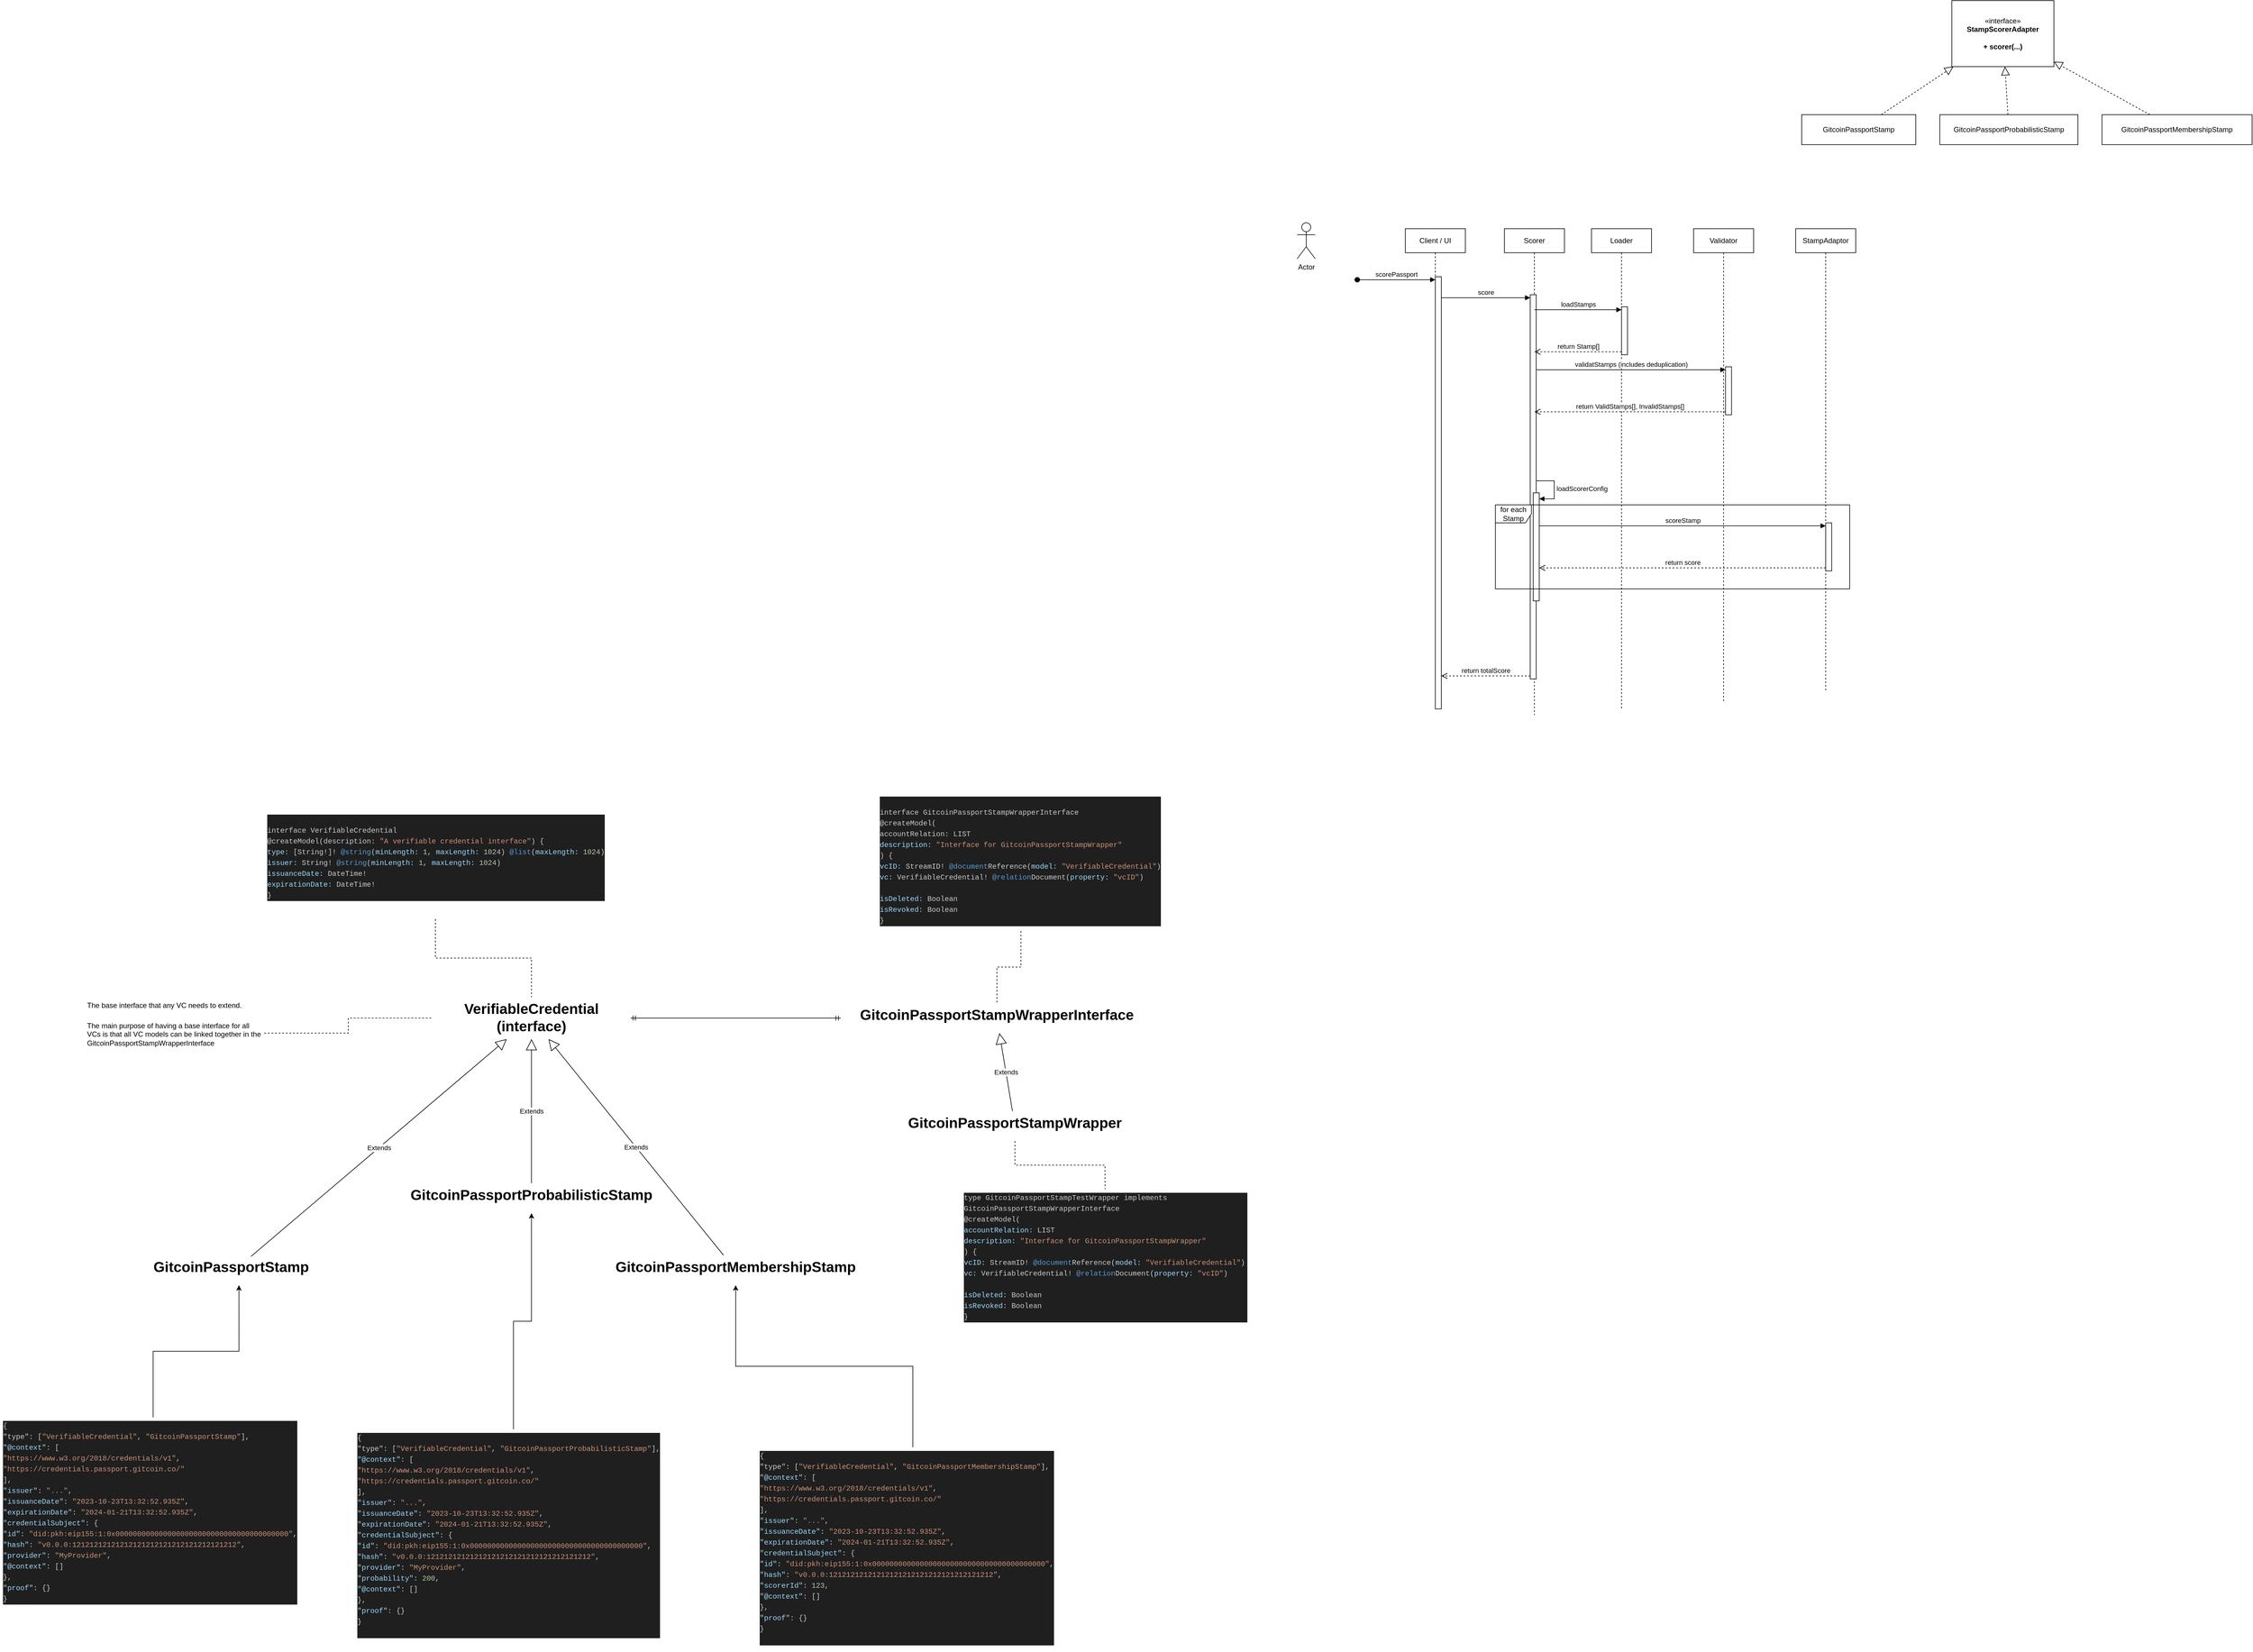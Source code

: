 <mxfile version="22.1.18" type="device">
  <diagram name="Page-1" id="BcgfTJ0X8TKIs5s7FbS6">
    <mxGraphModel dx="3593" dy="4182" grid="1" gridSize="10" guides="1" tooltips="1" connect="1" arrows="1" fold="1" page="1" pageScale="1" pageWidth="827" pageHeight="1169" math="0" shadow="0">
      <root>
        <mxCell id="0" />
        <mxCell id="1" parent="0" />
        <mxCell id="sczQXrT2d03yn4BrVYgI-1" value="&lt;h1&gt;VerifiableCredential&lt;br&gt;(interface)&lt;/h1&gt;" style="text;html=1;strokeColor=none;fillColor=none;spacing=5;spacingTop=-20;whiteSpace=wrap;overflow=hidden;rounded=0;align=center;" parent="1" vertex="1">
          <mxGeometry x="230" y="10" width="330" height="70" as="geometry" />
        </mxCell>
        <mxCell id="VoOq1-psez8wTUffjacl-1" value="&lt;h1&gt;GitcoinPassportStamp&lt;/h1&gt;" style="text;html=1;strokeColor=none;fillColor=none;spacing=5;spacingTop=-20;whiteSpace=wrap;overflow=hidden;rounded=0;align=center;" vertex="1" parent="1">
          <mxGeometry x="-270" y="440" width="330" height="50" as="geometry" />
        </mxCell>
        <mxCell id="VoOq1-psez8wTUffjacl-2" value="&lt;h1&gt;GitcoinPassportStampWrapperInterface&lt;/h1&gt;" style="text;html=1;strokeColor=none;fillColor=none;spacing=5;spacingTop=-20;whiteSpace=wrap;overflow=hidden;rounded=0;align=center;" vertex="1" parent="1">
          <mxGeometry x="910" y="20" width="520" height="50" as="geometry" />
        </mxCell>
        <mxCell id="VoOq1-psez8wTUffjacl-3" value="&lt;h1&gt;GitcoinPassportProbabilisticStamp&lt;/h1&gt;" style="text;html=1;strokeColor=none;fillColor=none;spacing=5;spacingTop=-20;whiteSpace=wrap;overflow=hidden;rounded=0;align=center;" vertex="1" parent="1">
          <mxGeometry x="120" y="320" width="550" height="50" as="geometry" />
        </mxCell>
        <mxCell id="VoOq1-psez8wTUffjacl-5" value="&lt;h1&gt;GitcoinPassportMembershipStamp&lt;/h1&gt;" style="text;html=1;strokeColor=none;fillColor=none;spacing=5;spacingTop=-20;whiteSpace=wrap;overflow=hidden;rounded=0;align=center;" vertex="1" parent="1">
          <mxGeometry x="460" y="440" width="550" height="50" as="geometry" />
        </mxCell>
        <mxCell id="VoOq1-psez8wTUffjacl-14" value="&lt;h1&gt;&lt;div style=&quot;color: rgb(204, 204, 204); background-color: rgb(31, 31, 31); font-family: Menlo, Monaco, &amp;quot;Courier New&amp;quot;, monospace; font-weight: normal; font-size: 12px; line-height: 18px;&quot;&gt;&lt;div&gt;{&lt;/div&gt;&lt;div&gt;  &quot;type&quot;: [&lt;span style=&quot;color: #ce9178;&quot;&gt;&quot;VerifiableCredential&quot;&lt;/span&gt;, &lt;span style=&quot;color: #ce9178;&quot;&gt;&quot;GitcoinPassportStamp&quot;&lt;/span&gt;],&lt;/div&gt;&lt;div&gt;  &lt;span style=&quot;color: #9cdcfe;&quot;&gt;&quot;@context&quot;&lt;/span&gt;: [&lt;/div&gt;&lt;div&gt;    &lt;span style=&quot;color: #ce9178;&quot;&gt;&quot;https://www.w3.org/2018/credentials/v1&quot;&lt;/span&gt;,&lt;/div&gt;&lt;div&gt;    &lt;span style=&quot;color: #ce9178;&quot;&gt;&quot;https://credentials.passport.gitcoin.co/&quot;&lt;/span&gt;&lt;/div&gt;&lt;div&gt;  ],&lt;/div&gt;&lt;div&gt;  &lt;span style=&quot;color: #9cdcfe;&quot;&gt;&quot;issuer&quot;&lt;/span&gt;: &lt;span style=&quot;color: #ce9178;&quot;&gt;&quot;...&quot;&lt;/span&gt;,&lt;/div&gt;&lt;div&gt;  &lt;span style=&quot;color: #9cdcfe;&quot;&gt;&quot;issuanceDate&quot;&lt;/span&gt;: &lt;span style=&quot;color: #ce9178;&quot;&gt;&quot;2023-10-23T13:32:52.935Z&quot;&lt;/span&gt;,&lt;/div&gt;&lt;div&gt;  &lt;span style=&quot;color: #9cdcfe;&quot;&gt;&quot;expirationDate&quot;&lt;/span&gt;: &lt;span style=&quot;color: #ce9178;&quot;&gt;&quot;2024-01-21T13:32:52.935Z&quot;&lt;/span&gt;,&lt;/div&gt;&lt;div&gt;  &lt;span style=&quot;color: #9cdcfe;&quot;&gt;&quot;credentialSubject&quot;&lt;/span&gt;: {&lt;/div&gt;&lt;div&gt;    &lt;span style=&quot;color: #9cdcfe;&quot;&gt;&quot;id&quot;&lt;/span&gt;: &lt;span style=&quot;color: #ce9178;&quot;&gt;&quot;did:pkh:eip155:1:0x0000000000000000000000000000000000000000&quot;&lt;/span&gt;,&lt;/div&gt;&lt;div&gt;    &lt;span style=&quot;color: #9cdcfe;&quot;&gt;&quot;hash&quot;&lt;/span&gt;: &lt;span style=&quot;color: #ce9178;&quot;&gt;&quot;v0.0.0:12121212121212121212121212121212121212&quot;&lt;/span&gt;,&lt;/div&gt;&lt;div&gt;    &lt;span style=&quot;color: #9cdcfe;&quot;&gt;&quot;provider&quot;&lt;/span&gt;: &lt;span style=&quot;color: #ce9178;&quot;&gt;&quot;MyProvider&quot;&lt;/span&gt;,&lt;/div&gt;&lt;div&gt;    &lt;span style=&quot;color: #9cdcfe;&quot;&gt;&quot;@context&quot;&lt;/span&gt;: []&lt;/div&gt;&lt;div&gt;  },&lt;/div&gt;&lt;div&gt;  &lt;span style=&quot;color: #9cdcfe;&quot;&gt;&quot;proof&quot;&lt;/span&gt;: {}&lt;/div&gt;&lt;div&gt;}&lt;/div&gt;&lt;/div&gt;&lt;/h1&gt;" style="text;html=1;strokeColor=none;fillColor=none;spacing=5;spacingTop=-20;whiteSpace=wrap;overflow=hidden;rounded=0;" vertex="1" parent="1">
          <mxGeometry x="-490" y="710" width="510" height="335" as="geometry" />
        </mxCell>
        <mxCell id="VoOq1-psez8wTUffjacl-15" style="edgeStyle=orthogonalEdgeStyle;rounded=0;orthogonalLoop=1;jettySize=auto;html=1;entryX=0.539;entryY=1;entryDx=0;entryDy=0;entryPerimeter=0;" edge="1" parent="1" source="VoOq1-psez8wTUffjacl-14" target="VoOq1-psez8wTUffjacl-1">
          <mxGeometry relative="1" as="geometry" />
        </mxCell>
        <mxCell id="VoOq1-psez8wTUffjacl-17" style="edgeStyle=orthogonalEdgeStyle;rounded=0;orthogonalLoop=1;jettySize=auto;html=1;entryX=0.5;entryY=1;entryDx=0;entryDy=0;" edge="1" parent="1" source="VoOq1-psez8wTUffjacl-16" target="VoOq1-psez8wTUffjacl-3">
          <mxGeometry relative="1" as="geometry" />
        </mxCell>
        <mxCell id="VoOq1-psez8wTUffjacl-16" value="&lt;h1&gt;&lt;div style=&quot;color: rgb(204, 204, 204); background-color: rgb(31, 31, 31); font-family: Menlo, Monaco, &amp;quot;Courier New&amp;quot;, monospace; font-weight: normal; font-size: 12px; line-height: 18px;&quot;&gt;&lt;div&gt;{&lt;/div&gt;&lt;div&gt;  &quot;type&quot;: [&lt;span style=&quot;color: #ce9178;&quot;&gt;&quot;VerifiableCredential&quot;&lt;/span&gt;, &lt;span style=&quot;color: #ce9178;&quot;&gt;&quot;GitcoinPassportProbabilisticStamp&quot;&lt;/span&gt;],&lt;/div&gt;&lt;div&gt;  &lt;span style=&quot;color: #9cdcfe;&quot;&gt;&quot;@context&quot;&lt;/span&gt;: [&lt;/div&gt;&lt;div&gt;    &lt;span style=&quot;color: #ce9178;&quot;&gt;&quot;https://www.w3.org/2018/credentials/v1&quot;&lt;/span&gt;,&lt;/div&gt;&lt;div&gt;    &lt;span style=&quot;color: #ce9178;&quot;&gt;&quot;https://credentials.passport.gitcoin.co/&quot;&lt;/span&gt;&lt;/div&gt;&lt;div&gt;  ],&lt;/div&gt;&lt;div&gt;  &lt;span style=&quot;color: #9cdcfe;&quot;&gt;&quot;issuer&quot;&lt;/span&gt;: &lt;span style=&quot;color: #ce9178;&quot;&gt;&quot;...&quot;&lt;/span&gt;,&lt;/div&gt;&lt;div&gt;  &lt;span style=&quot;color: #9cdcfe;&quot;&gt;&quot;issuanceDate&quot;&lt;/span&gt;: &lt;span style=&quot;color: #ce9178;&quot;&gt;&quot;2023-10-23T13:32:52.935Z&quot;&lt;/span&gt;,&lt;/div&gt;&lt;div&gt;  &lt;span style=&quot;color: #9cdcfe;&quot;&gt;&quot;expirationDate&quot;&lt;/span&gt;: &lt;span style=&quot;color: #ce9178;&quot;&gt;&quot;2024-01-21T13:32:52.935Z&quot;&lt;/span&gt;,&lt;/div&gt;&lt;div&gt;  &lt;span style=&quot;color: #9cdcfe;&quot;&gt;&quot;credentialSubject&quot;&lt;/span&gt;: {&lt;/div&gt;&lt;div&gt;    &lt;span style=&quot;color: #9cdcfe;&quot;&gt;&quot;id&quot;&lt;/span&gt;: &lt;span style=&quot;color: #ce9178;&quot;&gt;&quot;did:pkh:eip155:1:0x0000000000000000000000000000000000000000&quot;&lt;/span&gt;,&lt;/div&gt;&lt;div&gt;    &lt;span style=&quot;color: #9cdcfe;&quot;&gt;&quot;hash&quot;&lt;/span&gt;: &lt;span style=&quot;color: #ce9178;&quot;&gt;&quot;v0.0.0:12121212121212121212121212121212121212&quot;&lt;/span&gt;,&lt;/div&gt;&lt;div&gt;    &lt;span style=&quot;color: #9cdcfe;&quot;&gt;&quot;provider&quot;&lt;/span&gt;: &lt;span style=&quot;color: #ce9178;&quot;&gt;&quot;MyProvider&quot;&lt;/span&gt;,&lt;/div&gt;&lt;div&gt;    &lt;span style=&quot;color: #9cdcfe;&quot;&gt;&quot;probability&quot;&lt;/span&gt;: &lt;span style=&quot;color: #b5cea8;&quot;&gt;200&lt;/span&gt;,&lt;/div&gt;&lt;div&gt;    &lt;span style=&quot;color: #9cdcfe;&quot;&gt;&quot;@context&quot;&lt;/span&gt;: []&lt;/div&gt;&lt;div&gt;  },&lt;/div&gt;&lt;div&gt;  &lt;span style=&quot;color: #9cdcfe;&quot;&gt;&quot;proof&quot;&lt;/span&gt;: {}&lt;/div&gt;&lt;div&gt;}&lt;/div&gt;&lt;br&gt;&lt;/div&gt;&lt;/h1&gt;" style="text;html=1;strokeColor=none;fillColor=none;spacing=5;spacingTop=-20;whiteSpace=wrap;overflow=hidden;rounded=0;" vertex="1" parent="1">
          <mxGeometry x="100" y="730" width="530" height="370" as="geometry" />
        </mxCell>
        <mxCell id="VoOq1-psez8wTUffjacl-19" style="edgeStyle=orthogonalEdgeStyle;rounded=0;orthogonalLoop=1;jettySize=auto;html=1;" edge="1" parent="1" source="VoOq1-psez8wTUffjacl-18" target="VoOq1-psez8wTUffjacl-5">
          <mxGeometry relative="1" as="geometry" />
        </mxCell>
        <mxCell id="VoOq1-psez8wTUffjacl-18" value="&lt;h1&gt;&lt;div style=&quot;color: rgb(204, 204, 204); background-color: rgb(31, 31, 31); font-family: Menlo, Monaco, &amp;quot;Courier New&amp;quot;, monospace; font-weight: normal; font-size: 12px; line-height: 18px;&quot;&gt;&lt;div&gt;{&lt;/div&gt;&lt;div&gt;  &quot;type&quot;: [&lt;span style=&quot;color: #ce9178;&quot;&gt;&quot;VerifiableCredential&quot;&lt;/span&gt;, &lt;span style=&quot;color: #ce9178;&quot;&gt;&quot;GitcoinPassportMembershipStamp&quot;&lt;/span&gt;],&lt;/div&gt;&lt;div&gt;  &lt;span style=&quot;color: #9cdcfe;&quot;&gt;&quot;@context&quot;&lt;/span&gt;: [&lt;/div&gt;&lt;div&gt;    &lt;span style=&quot;color: #ce9178;&quot;&gt;&quot;https://www.w3.org/2018/credentials/v1&quot;&lt;/span&gt;,&lt;/div&gt;&lt;div&gt;    &lt;span style=&quot;color: #ce9178;&quot;&gt;&quot;https://credentials.passport.gitcoin.co/&quot;&lt;/span&gt;&lt;/div&gt;&lt;div&gt;  ],&lt;/div&gt;&lt;div&gt;  &lt;span style=&quot;color: #9cdcfe;&quot;&gt;&quot;issuer&quot;&lt;/span&gt;: &lt;span style=&quot;color: #ce9178;&quot;&gt;&quot;...&quot;&lt;/span&gt;,&lt;/div&gt;&lt;div&gt;  &lt;span style=&quot;color: #9cdcfe;&quot;&gt;&quot;issuanceDate&quot;&lt;/span&gt;: &lt;span style=&quot;color: #ce9178;&quot;&gt;&quot;2023-10-23T13:32:52.935Z&quot;&lt;/span&gt;,&lt;/div&gt;&lt;div&gt;  &lt;span style=&quot;color: #9cdcfe;&quot;&gt;&quot;expirationDate&quot;&lt;/span&gt;: &lt;span style=&quot;color: #ce9178;&quot;&gt;&quot;2024-01-21T13:32:52.935Z&quot;&lt;/span&gt;,&lt;/div&gt;&lt;div&gt;  &lt;span style=&quot;color: #9cdcfe;&quot;&gt;&quot;credentialSubject&quot;&lt;/span&gt;: {&lt;/div&gt;&lt;div&gt;    &lt;span style=&quot;color: #9cdcfe;&quot;&gt;&quot;id&quot;&lt;/span&gt;: &lt;span style=&quot;color: #ce9178;&quot;&gt;&quot;did:pkh:eip155:1:0x0000000000000000000000000000000000000000&quot;&lt;/span&gt;,&lt;/div&gt;&lt;div&gt;    &lt;span style=&quot;color: #9cdcfe;&quot;&gt;&quot;hash&quot;&lt;/span&gt;: &lt;span style=&quot;color: #ce9178;&quot;&gt;&quot;v0.0.0:12121212121212121212121212121212121212&quot;&lt;/span&gt;,&lt;/div&gt;&lt;div&gt;    &lt;span style=&quot;color: #9cdcfe;&quot;&gt;&quot;scorerId&quot;&lt;/span&gt;: &lt;span style=&quot;color: #b5cea8;&quot;&gt;123&lt;/span&gt;,&lt;/div&gt;&lt;div&gt;    &lt;span style=&quot;color: #9cdcfe;&quot;&gt;&quot;@context&quot;&lt;/span&gt;: []&lt;/div&gt;&lt;div&gt;  },&lt;/div&gt;&lt;div&gt;  &lt;span style=&quot;color: #9cdcfe;&quot;&gt;&quot;proof&quot;&lt;/span&gt;: {}&lt;/div&gt;&lt;div&gt;}&lt;/div&gt;&lt;br&gt;&lt;/div&gt;&lt;/h1&gt;" style="text;html=1;strokeColor=none;fillColor=none;spacing=5;spacingTop=-20;whiteSpace=wrap;overflow=hidden;rounded=0;" vertex="1" parent="1">
          <mxGeometry x="770" y="760" width="520" height="340" as="geometry" />
        </mxCell>
        <mxCell id="VoOq1-psez8wTUffjacl-21" style="edgeStyle=orthogonalEdgeStyle;rounded=0;orthogonalLoop=1;jettySize=auto;html=1;endArrow=none;endFill=0;dashed=1;" edge="1" parent="1" source="VoOq1-psez8wTUffjacl-20" target="sczQXrT2d03yn4BrVYgI-1">
          <mxGeometry relative="1" as="geometry" />
        </mxCell>
        <mxCell id="VoOq1-psez8wTUffjacl-20" value="&lt;h1&gt;&lt;span style=&quot;background-color: initial; font-size: 12px; font-weight: normal;&quot;&gt;The base interface that any VC needs to extend.&lt;/span&gt;&lt;br&gt;&lt;/h1&gt;&lt;div&gt;&lt;span style=&quot;background-color: initial; font-size: 12px; font-weight: normal;&quot;&gt;The main purpose of having a base interface for all VCs is that all VC models can be linked together in the GitcoinPassportStampWrapperInterface&lt;/span&gt;&lt;/div&gt;" style="text;html=1;strokeColor=none;fillColor=none;spacing=5;spacingTop=-20;whiteSpace=wrap;overflow=hidden;rounded=0;" vertex="1" parent="1">
          <mxGeometry x="-350" width="300" height="140" as="geometry" />
        </mxCell>
        <mxCell id="VoOq1-psez8wTUffjacl-23" style="edgeStyle=orthogonalEdgeStyle;rounded=0;orthogonalLoop=1;jettySize=auto;html=1;endArrow=none;endFill=0;dashed=1;" edge="1" parent="1" source="VoOq1-psez8wTUffjacl-22" target="sczQXrT2d03yn4BrVYgI-1">
          <mxGeometry relative="1" as="geometry" />
        </mxCell>
        <mxCell id="VoOq1-psez8wTUffjacl-22" value="&lt;h1&gt;&lt;div style=&quot;color: rgb(204, 204, 204); background-color: rgb(31, 31, 31); font-family: Menlo, Monaco, &amp;quot;Courier New&amp;quot;, monospace; font-weight: normal; font-size: 12px; line-height: 18px;&quot;&gt;&lt;br&gt;&lt;div&gt;interface VerifiableCredential&lt;/div&gt;&lt;div&gt;  @createModel(description: &lt;span style=&quot;color: #ce9178;&quot;&gt;&quot;A verifiable credential interface&quot;&lt;/span&gt;) {&lt;/div&gt;&lt;div&gt;  &lt;span style=&quot;color: #9cdcfe;&quot;&gt;type:&lt;/span&gt; [String!]! &lt;span style=&quot;color: #569cd6;&quot;&gt;@string&lt;/span&gt;(&lt;span style=&quot;color: #9cdcfe;&quot;&gt;minLength:&lt;/span&gt; &lt;span style=&quot;color: #b5cea8;&quot;&gt;1&lt;/span&gt;, &lt;span style=&quot;color: #9cdcfe;&quot;&gt;maxLength:&lt;/span&gt; &lt;span style=&quot;color: #b5cea8;&quot;&gt;1024&lt;/span&gt;) &lt;span style=&quot;color: #569cd6;&quot;&gt;@list&lt;/span&gt;(&lt;span style=&quot;color: #9cdcfe;&quot;&gt;maxLength:&lt;/span&gt; &lt;span style=&quot;color: #b5cea8;&quot;&gt;1024&lt;/span&gt;)&lt;/div&gt;&lt;div&gt;  &lt;span style=&quot;color: #9cdcfe;&quot;&gt;issuer:&lt;/span&gt; String! &lt;span style=&quot;color: #569cd6;&quot;&gt;@string&lt;/span&gt;(&lt;span style=&quot;color: #9cdcfe;&quot;&gt;minLength:&lt;/span&gt; &lt;span style=&quot;color: #b5cea8;&quot;&gt;1&lt;/span&gt;, &lt;span style=&quot;color: #9cdcfe;&quot;&gt;maxLength:&lt;/span&gt; &lt;span style=&quot;color: #b5cea8;&quot;&gt;1024&lt;/span&gt;)&lt;/div&gt;&lt;div&gt;  &lt;span style=&quot;color: #9cdcfe;&quot;&gt;issuanceDate:&lt;/span&gt; DateTime!&lt;/div&gt;&lt;div&gt;  &lt;span style=&quot;color: #9cdcfe;&quot;&gt;expirationDate:&lt;/span&gt; DateTime!&lt;/div&gt;&lt;div&gt;}&lt;/div&gt;&lt;/div&gt;&lt;/h1&gt;" style="text;html=1;strokeColor=none;fillColor=none;spacing=5;spacingTop=-20;whiteSpace=wrap;overflow=hidden;rounded=0;" vertex="1" parent="1">
          <mxGeometry x="-50" y="-300" width="570" height="180" as="geometry" />
        </mxCell>
        <mxCell id="VoOq1-psez8wTUffjacl-24" value="" style="edgeStyle=entityRelationEdgeStyle;fontSize=12;html=1;endArrow=ERmandOne;startArrow=ERmandOne;rounded=0;" edge="1" parent="1" source="sczQXrT2d03yn4BrVYgI-1" target="VoOq1-psez8wTUffjacl-2">
          <mxGeometry width="100" height="100" relative="1" as="geometry">
            <mxPoint x="660" y="-10" as="sourcePoint" />
            <mxPoint x="760" y="-110" as="targetPoint" />
          </mxGeometry>
        </mxCell>
        <mxCell id="VoOq1-psez8wTUffjacl-25" value="Extends" style="endArrow=block;endSize=16;endFill=0;html=1;rounded=0;entryX=0.5;entryY=1;entryDx=0;entryDy=0;" edge="1" parent="1" source="VoOq1-psez8wTUffjacl-3" target="sczQXrT2d03yn4BrVYgI-1">
          <mxGeometry width="160" relative="1" as="geometry">
            <mxPoint x="40" y="270" as="sourcePoint" />
            <mxPoint x="200" y="270" as="targetPoint" />
          </mxGeometry>
        </mxCell>
        <mxCell id="VoOq1-psez8wTUffjacl-26" value="Extends" style="endArrow=block;endSize=16;endFill=0;html=1;rounded=0;" edge="1" parent="1" source="VoOq1-psez8wTUffjacl-5" target="sczQXrT2d03yn4BrVYgI-1">
          <mxGeometry width="160" relative="1" as="geometry">
            <mxPoint x="405" y="330" as="sourcePoint" />
            <mxPoint x="405" y="90" as="targetPoint" />
          </mxGeometry>
        </mxCell>
        <mxCell id="VoOq1-psez8wTUffjacl-27" value="Extends" style="endArrow=block;endSize=16;endFill=0;html=1;rounded=0;exitX=0.6;exitY=0.04;exitDx=0;exitDy=0;exitPerimeter=0;" edge="1" parent="1" source="VoOq1-psez8wTUffjacl-1" target="sczQXrT2d03yn4BrVYgI-1">
          <mxGeometry width="160" relative="1" as="geometry">
            <mxPoint x="725" y="450" as="sourcePoint" />
            <mxPoint x="433" y="90" as="targetPoint" />
          </mxGeometry>
        </mxCell>
        <mxCell id="VoOq1-psez8wTUffjacl-28" value="&lt;h1&gt;&lt;div style=&quot;color: rgb(204, 204, 204); background-color: rgb(31, 31, 31); font-family: Menlo, Monaco, &amp;quot;Courier New&amp;quot;, monospace; font-weight: normal; font-size: 12px; line-height: 18px;&quot;&gt;&lt;br&gt;&lt;div&gt;interface GitcoinPassportStampWrapperInterface&lt;/div&gt;&lt;div&gt;  @createModel(&lt;/div&gt;&lt;div&gt;    accountRelation: LIST&lt;/div&gt;&lt;div&gt;    &lt;span style=&quot;color: #9cdcfe;&quot;&gt;description:&lt;/span&gt; &lt;span style=&quot;color: #ce9178;&quot;&gt;&quot;Interface for GitcoinPassportStampWrapper&quot;&lt;/span&gt;&lt;/div&gt;&lt;div&gt;  ) {&lt;/div&gt;&lt;div&gt;  &lt;span style=&quot;color: #9cdcfe;&quot;&gt;vcID:&lt;/span&gt; StreamID! &lt;span style=&quot;color: #569cd6;&quot;&gt;@document&lt;/span&gt;Reference(&lt;span style=&quot;color: #9cdcfe;&quot;&gt;model:&lt;/span&gt; &lt;span style=&quot;color: #ce9178;&quot;&gt;&quot;VerifiableCredential&quot;&lt;/span&gt;)&lt;/div&gt;&lt;div&gt;  &lt;span style=&quot;color: #9cdcfe;&quot;&gt;vc:&lt;/span&gt; VerifiableCredential! &lt;span style=&quot;color: #569cd6;&quot;&gt;@relation&lt;/span&gt;Document(&lt;span style=&quot;color: #9cdcfe;&quot;&gt;property:&lt;/span&gt; &lt;span style=&quot;color: #ce9178;&quot;&gt;&quot;vcID&quot;&lt;/span&gt;)&lt;/div&gt;&lt;br&gt;&lt;div&gt;  &lt;span style=&quot;color: #9cdcfe;&quot;&gt;isDeleted:&lt;/span&gt; Boolean&lt;/div&gt;&lt;div&gt;  &lt;span style=&quot;color: #9cdcfe;&quot;&gt;isRevoked:&lt;/span&gt; Boolean&lt;/div&gt;&lt;div&gt;}&lt;/div&gt;&lt;/div&gt;&lt;/h1&gt;" style="text;html=1;strokeColor=none;fillColor=none;spacing=5;spacingTop=-20;whiteSpace=wrap;overflow=hidden;rounded=0;" vertex="1" parent="1">
          <mxGeometry x="970" y="-330" width="480" height="230" as="geometry" />
        </mxCell>
        <mxCell id="VoOq1-psez8wTUffjacl-29" value="Extends" style="endArrow=block;endSize=16;endFill=0;html=1;rounded=0;" edge="1" parent="1" source="VoOq1-psez8wTUffjacl-30" target="VoOq1-psez8wTUffjacl-2">
          <mxGeometry width="160" relative="1" as="geometry">
            <mxPoint x="725" y="450" as="sourcePoint" />
            <mxPoint x="433" y="90" as="targetPoint" />
          </mxGeometry>
        </mxCell>
        <mxCell id="VoOq1-psez8wTUffjacl-30" value="&lt;h1&gt;GitcoinPassportStampWrapper&lt;/h1&gt;&lt;div&gt;&lt;br&gt;&lt;/div&gt;" style="text;html=1;strokeColor=none;fillColor=none;spacing=5;spacingTop=-20;whiteSpace=wrap;overflow=hidden;rounded=0;align=center;" vertex="1" parent="1">
          <mxGeometry x="940" y="200" width="520" height="50" as="geometry" />
        </mxCell>
        <mxCell id="VoOq1-psez8wTUffjacl-31" style="edgeStyle=orthogonalEdgeStyle;rounded=0;orthogonalLoop=1;jettySize=auto;html=1;endArrow=none;endFill=0;dashed=1;" edge="1" parent="1" source="VoOq1-psez8wTUffjacl-28" target="VoOq1-psez8wTUffjacl-2">
          <mxGeometry relative="1" as="geometry">
            <mxPoint x="1241" y="-30" as="sourcePoint" />
            <mxPoint x="1401" y="100" as="targetPoint" />
          </mxGeometry>
        </mxCell>
        <mxCell id="VoOq1-psez8wTUffjacl-32" value="&lt;h1&gt;&lt;div style=&quot;color: rgb(204, 204, 204); background-color: rgb(31, 31, 31); font-family: Menlo, Monaco, &amp;quot;Courier New&amp;quot;, monospace; font-weight: normal; font-size: 12px; line-height: 18px;&quot;&gt;&lt;div style=&quot;line-height: 18px;&quot;&gt;&lt;div&gt;type GitcoinPassportStampTestWrapper implements GitcoinPassportStampWrapperInterface&lt;/div&gt;&lt;div&gt;  @createModel(&lt;/div&gt;&lt;div&gt;    &lt;span style=&quot;color: #9cdcfe;&quot;&gt;accountRelation:&lt;/span&gt; LIST&lt;/div&gt;&lt;div&gt;    &lt;span style=&quot;color: #9cdcfe;&quot;&gt;description:&lt;/span&gt; &lt;span style=&quot;color: #ce9178;&quot;&gt;&quot;Interface for GitcoinPassportStampWrapper&quot;&lt;/span&gt;&lt;/div&gt;&lt;div&gt;  ) {&lt;/div&gt;&lt;div&gt;  &lt;span style=&quot;color: #9cdcfe;&quot;&gt;vcID:&lt;/span&gt; StreamID! &lt;span style=&quot;color: #569cd6;&quot;&gt;@document&lt;/span&gt;Reference(&lt;span style=&quot;color: #9cdcfe;&quot;&gt;model:&lt;/span&gt; &lt;span style=&quot;color: #ce9178;&quot;&gt;&quot;VerifiableCredential&quot;&lt;/span&gt;)&lt;/div&gt;&lt;div&gt;  &lt;span style=&quot;color: #9cdcfe;&quot;&gt;vc:&lt;/span&gt; VerifiableCredential! &lt;span style=&quot;color: #569cd6;&quot;&gt;@relation&lt;/span&gt;Document(&lt;span style=&quot;color: #9cdcfe;&quot;&gt;property:&lt;/span&gt; &lt;span style=&quot;color: #ce9178;&quot;&gt;&quot;vcID&quot;&lt;/span&gt;)&lt;/div&gt;&lt;br&gt;&lt;div&gt;  &lt;span style=&quot;color: #9cdcfe;&quot;&gt;isDeleted:&lt;/span&gt; Boolean&lt;/div&gt;&lt;div&gt;  &lt;span style=&quot;color: #9cdcfe;&quot;&gt;isRevoked:&lt;/span&gt; Boolean&lt;/div&gt;&lt;div&gt;}&lt;/div&gt;&lt;/div&gt;&lt;/div&gt;&lt;/h1&gt;" style="text;html=1;strokeColor=none;fillColor=none;spacing=5;spacingTop=-20;whiteSpace=wrap;overflow=hidden;rounded=0;" vertex="1" parent="1">
          <mxGeometry x="1110" y="330" width="480" height="230" as="geometry" />
        </mxCell>
        <mxCell id="VoOq1-psez8wTUffjacl-33" style="edgeStyle=orthogonalEdgeStyle;rounded=0;orthogonalLoop=1;jettySize=auto;html=1;endArrow=none;endFill=0;dashed=1;" edge="1" parent="1" source="VoOq1-psez8wTUffjacl-30" target="VoOq1-psez8wTUffjacl-32">
          <mxGeometry relative="1" as="geometry">
            <mxPoint x="1220" y="-90" as="sourcePoint" />
            <mxPoint x="1180" y="30" as="targetPoint" />
          </mxGeometry>
        </mxCell>
        <mxCell id="VoOq1-psez8wTUffjacl-37" value="Actor" style="shape=umlActor;verticalLabelPosition=bottom;verticalAlign=top;html=1;" vertex="1" parent="1">
          <mxGeometry x="1670" y="-1280" width="30" height="60" as="geometry" />
        </mxCell>
        <mxCell id="VoOq1-psez8wTUffjacl-38" value="Scorer" style="shape=umlLifeline;perimeter=lifelinePerimeter;whiteSpace=wrap;html=1;container=1;dropTarget=0;collapsible=0;recursiveResize=0;outlineConnect=0;portConstraint=eastwest;newEdgeStyle={&quot;curved&quot;:0,&quot;rounded&quot;:0};" vertex="1" parent="1">
          <mxGeometry x="2015" y="-1270" width="100" height="810" as="geometry" />
        </mxCell>
        <mxCell id="VoOq1-psez8wTUffjacl-46" value="" style="html=1;points=[[0,0,0,0,5],[0,1,0,0,-5],[1,0,0,0,5],[1,1,0,0,-5]];perimeter=orthogonalPerimeter;outlineConnect=0;targetShapes=umlLifeline;portConstraint=eastwest;newEdgeStyle={&quot;curved&quot;:0,&quot;rounded&quot;:0};" vertex="1" parent="VoOq1-psez8wTUffjacl-38">
          <mxGeometry x="43" y="110" width="10" height="640" as="geometry" />
        </mxCell>
        <mxCell id="VoOq1-psez8wTUffjacl-58" value="" style="html=1;points=[[0,0,0,0,5],[0,1,0,0,-5],[1,0,0,0,5],[1,1,0,0,-5]];perimeter=orthogonalPerimeter;outlineConnect=0;targetShapes=umlLifeline;portConstraint=eastwest;newEdgeStyle={&quot;curved&quot;:0,&quot;rounded&quot;:0};" vertex="1" parent="VoOq1-psez8wTUffjacl-38">
          <mxGeometry x="48" y="440" width="10" height="180" as="geometry" />
        </mxCell>
        <mxCell id="VoOq1-psez8wTUffjacl-59" value="loadScorerConfig" style="html=1;align=left;spacingLeft=2;endArrow=block;rounded=0;edgeStyle=orthogonalEdgeStyle;curved=0;rounded=0;" edge="1" target="VoOq1-psez8wTUffjacl-58" parent="VoOq1-psez8wTUffjacl-38">
          <mxGeometry relative="1" as="geometry">
            <mxPoint x="53" y="420" as="sourcePoint" />
            <Array as="points">
              <mxPoint x="83" y="450" />
            </Array>
          </mxGeometry>
        </mxCell>
        <mxCell id="VoOq1-psez8wTUffjacl-39" value="Loader" style="shape=umlLifeline;perimeter=lifelinePerimeter;whiteSpace=wrap;html=1;container=1;dropTarget=0;collapsible=0;recursiveResize=0;outlineConnect=0;portConstraint=eastwest;newEdgeStyle={&quot;curved&quot;:0,&quot;rounded&quot;:0};" vertex="1" parent="1">
          <mxGeometry x="2160" y="-1270" width="100" height="800" as="geometry" />
        </mxCell>
        <mxCell id="VoOq1-psez8wTUffjacl-51" value="" style="html=1;points=[[0,0,0,0,5],[0,1,0,0,-5],[1,0,0,0,5],[1,1,0,0,-5]];perimeter=orthogonalPerimeter;outlineConnect=0;targetShapes=umlLifeline;portConstraint=eastwest;newEdgeStyle={&quot;curved&quot;:0,&quot;rounded&quot;:0};" vertex="1" parent="VoOq1-psez8wTUffjacl-39">
          <mxGeometry x="50" y="130" width="10" height="80" as="geometry" />
        </mxCell>
        <mxCell id="VoOq1-psez8wTUffjacl-40" value="Validator" style="shape=umlLifeline;perimeter=lifelinePerimeter;whiteSpace=wrap;html=1;container=1;dropTarget=0;collapsible=0;recursiveResize=0;outlineConnect=0;portConstraint=eastwest;newEdgeStyle={&quot;curved&quot;:0,&quot;rounded&quot;:0};" vertex="1" parent="1">
          <mxGeometry x="2330" y="-1270" width="100" height="790" as="geometry" />
        </mxCell>
        <mxCell id="VoOq1-psez8wTUffjacl-55" value="" style="html=1;points=[[0,0,0,0,5],[0,1,0,0,-5],[1,0,0,0,5],[1,1,0,0,-5]];perimeter=orthogonalPerimeter;outlineConnect=0;targetShapes=umlLifeline;portConstraint=eastwest;newEdgeStyle={&quot;curved&quot;:0,&quot;rounded&quot;:0};" vertex="1" parent="VoOq1-psez8wTUffjacl-40">
          <mxGeometry x="53.19" y="230" width="10" height="80" as="geometry" />
        </mxCell>
        <mxCell id="VoOq1-psez8wTUffjacl-56" value="validatStamps (includes deduplication)" style="html=1;verticalAlign=bottom;endArrow=block;curved=0;rounded=0;entryX=0;entryY=0;entryDx=0;entryDy=5;" edge="1" target="VoOq1-psez8wTUffjacl-55" parent="VoOq1-psez8wTUffjacl-40">
          <mxGeometry relative="1" as="geometry">
            <mxPoint x="-262.0" y="235" as="sourcePoint" />
          </mxGeometry>
        </mxCell>
        <mxCell id="VoOq1-psez8wTUffjacl-41" value="StampAdaptor" style="shape=umlLifeline;perimeter=lifelinePerimeter;whiteSpace=wrap;html=1;container=1;dropTarget=0;collapsible=0;recursiveResize=0;outlineConnect=0;portConstraint=eastwest;newEdgeStyle={&quot;curved&quot;:0,&quot;rounded&quot;:0};" vertex="1" parent="1">
          <mxGeometry x="2500" y="-1270" width="100" height="770" as="geometry" />
        </mxCell>
        <mxCell id="VoOq1-psez8wTUffjacl-63" value="" style="html=1;points=[[0,0,0,0,5],[0,1,0,0,-5],[1,0,0,0,5],[1,1,0,0,-5]];perimeter=orthogonalPerimeter;outlineConnect=0;targetShapes=umlLifeline;portConstraint=eastwest;newEdgeStyle={&quot;curved&quot;:0,&quot;rounded&quot;:0};" vertex="1" parent="VoOq1-psez8wTUffjacl-41">
          <mxGeometry x="50" y="490" width="10" height="80" as="geometry" />
        </mxCell>
        <mxCell id="VoOq1-psez8wTUffjacl-42" value="Client / UI" style="shape=umlLifeline;perimeter=lifelinePerimeter;whiteSpace=wrap;html=1;container=1;dropTarget=0;collapsible=0;recursiveResize=0;outlineConnect=0;portConstraint=eastwest;newEdgeStyle={&quot;curved&quot;:0,&quot;rounded&quot;:0};" vertex="1" parent="1">
          <mxGeometry x="1850" y="-1270" width="100" height="800" as="geometry" />
        </mxCell>
        <mxCell id="VoOq1-psez8wTUffjacl-43" value="" style="html=1;points=[[0,0,0,0,5],[0,1,0,0,-5],[1,0,0,0,5],[1,1,0,0,-5]];perimeter=orthogonalPerimeter;outlineConnect=0;targetShapes=umlLifeline;portConstraint=eastwest;newEdgeStyle={&quot;curved&quot;:0,&quot;rounded&quot;:0};" vertex="1" parent="VoOq1-psez8wTUffjacl-42">
          <mxGeometry x="50" y="80" width="10" height="720" as="geometry" />
        </mxCell>
        <mxCell id="VoOq1-psez8wTUffjacl-44" value="scorePassport" style="html=1;verticalAlign=bottom;startArrow=oval;endArrow=block;startSize=8;curved=0;rounded=0;entryX=0;entryY=0;entryDx=0;entryDy=5;" edge="1" target="VoOq1-psez8wTUffjacl-43" parent="VoOq1-psez8wTUffjacl-42">
          <mxGeometry relative="1" as="geometry">
            <mxPoint x="-80" y="85" as="sourcePoint" />
          </mxGeometry>
        </mxCell>
        <mxCell id="VoOq1-psez8wTUffjacl-47" value="score" style="html=1;verticalAlign=bottom;endArrow=block;curved=0;rounded=0;entryX=0;entryY=0;entryDx=0;entryDy=5;" edge="1" target="VoOq1-psez8wTUffjacl-46" parent="1" source="VoOq1-psez8wTUffjacl-43">
          <mxGeometry relative="1" as="geometry">
            <mxPoint x="1988" y="-1164" as="sourcePoint" />
          </mxGeometry>
        </mxCell>
        <mxCell id="VoOq1-psez8wTUffjacl-48" value="return totalScore" style="html=1;verticalAlign=bottom;endArrow=open;dashed=1;endSize=8;curved=0;rounded=0;exitX=0;exitY=1;exitDx=0;exitDy=-5;" edge="1" source="VoOq1-psez8wTUffjacl-46" parent="1" target="VoOq1-psez8wTUffjacl-43">
          <mxGeometry relative="1" as="geometry">
            <mxPoint x="1988" y="-1094" as="targetPoint" />
          </mxGeometry>
        </mxCell>
        <mxCell id="VoOq1-psez8wTUffjacl-52" value="loadStamps" style="html=1;verticalAlign=bottom;endArrow=block;curved=0;rounded=0;entryX=0;entryY=0;entryDx=0;entryDy=5;" edge="1" target="VoOq1-psez8wTUffjacl-51" parent="1" source="VoOq1-psez8wTUffjacl-38">
          <mxGeometry relative="1" as="geometry">
            <mxPoint x="2140" y="-1135" as="sourcePoint" />
          </mxGeometry>
        </mxCell>
        <mxCell id="VoOq1-psez8wTUffjacl-53" value="return Stamp[]" style="html=1;verticalAlign=bottom;endArrow=open;dashed=1;endSize=8;curved=0;rounded=0;exitX=0;exitY=1;exitDx=0;exitDy=-5;" edge="1" source="VoOq1-psez8wTUffjacl-51" parent="1" target="VoOq1-psez8wTUffjacl-38">
          <mxGeometry relative="1" as="geometry">
            <mxPoint x="2140" y="-1065" as="targetPoint" />
          </mxGeometry>
        </mxCell>
        <mxCell id="VoOq1-psez8wTUffjacl-57" value="return ValidStamps[], InvalidStamps[]" style="html=1;verticalAlign=bottom;endArrow=open;dashed=1;endSize=8;curved=0;rounded=0;exitX=0;exitY=1;exitDx=0;exitDy=-5;" edge="1" source="VoOq1-psez8wTUffjacl-55" parent="1" target="VoOq1-psez8wTUffjacl-38">
          <mxGeometry relative="1" as="geometry">
            <mxPoint x="2313.19" y="-955" as="targetPoint" />
          </mxGeometry>
        </mxCell>
        <mxCell id="VoOq1-psez8wTUffjacl-62" value="for each Stamp" style="shape=umlFrame;whiteSpace=wrap;html=1;pointerEvents=0;" vertex="1" parent="1">
          <mxGeometry x="2000" y="-810" width="590" height="140" as="geometry" />
        </mxCell>
        <mxCell id="VoOq1-psez8wTUffjacl-64" value="scoreStamp" style="html=1;verticalAlign=bottom;endArrow=block;curved=0;rounded=0;entryX=0;entryY=0;entryDx=0;entryDy=5;" edge="1" target="VoOq1-psez8wTUffjacl-63" parent="1" source="VoOq1-psez8wTUffjacl-58">
          <mxGeometry relative="1" as="geometry">
            <mxPoint x="2480" y="-775" as="sourcePoint" />
          </mxGeometry>
        </mxCell>
        <mxCell id="VoOq1-psez8wTUffjacl-65" value="return score" style="html=1;verticalAlign=bottom;endArrow=open;dashed=1;endSize=8;curved=0;rounded=0;exitX=0;exitY=1;exitDx=0;exitDy=-5;" edge="1" source="VoOq1-psez8wTUffjacl-63" parent="1" target="VoOq1-psez8wTUffjacl-58">
          <mxGeometry relative="1" as="geometry">
            <mxPoint x="2480" y="-705" as="targetPoint" />
          </mxGeometry>
        </mxCell>
        <mxCell id="VoOq1-psez8wTUffjacl-66" value="«interface»&lt;br&gt;&lt;b&gt;StampScorerAdapter&lt;br&gt;&lt;br&gt;+ scorer(...)&lt;br&gt;&lt;/b&gt;" style="html=1;whiteSpace=wrap;" vertex="1" parent="1">
          <mxGeometry x="2760" y="-1650" width="170" height="110" as="geometry" />
        </mxCell>
        <mxCell id="VoOq1-psez8wTUffjacl-70" value="GitcoinPassportStamp" style="html=1;whiteSpace=wrap;" vertex="1" parent="1">
          <mxGeometry x="2510" y="-1460" width="190" height="50" as="geometry" />
        </mxCell>
        <mxCell id="VoOq1-psez8wTUffjacl-71" value="GitcoinPassportProbabilisticStamp" style="html=1;whiteSpace=wrap;" vertex="1" parent="1">
          <mxGeometry x="2740" y="-1460" width="230" height="50" as="geometry" />
        </mxCell>
        <mxCell id="VoOq1-psez8wTUffjacl-72" value="GitcoinPassportMembershipStamp" style="html=1;whiteSpace=wrap;" vertex="1" parent="1">
          <mxGeometry x="3010" y="-1460" width="250" height="50" as="geometry" />
        </mxCell>
        <mxCell id="VoOq1-psez8wTUffjacl-73" value="" style="endArrow=block;dashed=1;endFill=0;endSize=12;html=1;rounded=0;" edge="1" parent="1" source="VoOq1-psez8wTUffjacl-70" target="VoOq1-psez8wTUffjacl-66">
          <mxGeometry width="160" relative="1" as="geometry">
            <mxPoint x="2710" y="-1320" as="sourcePoint" />
            <mxPoint x="2870" y="-1320" as="targetPoint" />
          </mxGeometry>
        </mxCell>
        <mxCell id="VoOq1-psez8wTUffjacl-74" value="" style="endArrow=block;dashed=1;endFill=0;endSize=12;html=1;rounded=0;" edge="1" parent="1" source="VoOq1-psez8wTUffjacl-71" target="VoOq1-psez8wTUffjacl-66">
          <mxGeometry width="160" relative="1" as="geometry">
            <mxPoint x="2653" y="-1450" as="sourcePoint" />
            <mxPoint x="2773" y="-1530" as="targetPoint" />
          </mxGeometry>
        </mxCell>
        <mxCell id="VoOq1-psez8wTUffjacl-75" value="" style="endArrow=block;dashed=1;endFill=0;endSize=12;html=1;rounded=0;" edge="1" parent="1" source="VoOq1-psez8wTUffjacl-72" target="VoOq1-psez8wTUffjacl-66">
          <mxGeometry width="160" relative="1" as="geometry">
            <mxPoint x="2663" y="-1440" as="sourcePoint" />
            <mxPoint x="2783" y="-1520" as="targetPoint" />
          </mxGeometry>
        </mxCell>
      </root>
    </mxGraphModel>
  </diagram>
</mxfile>
